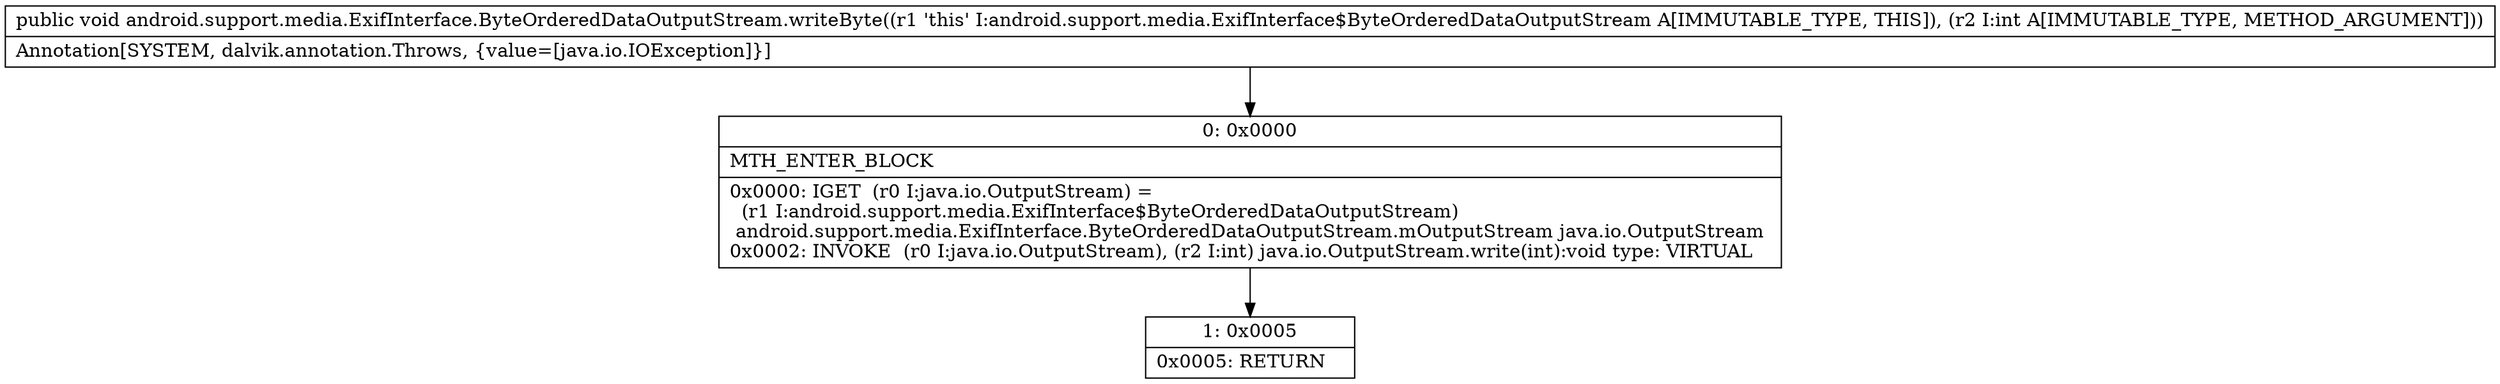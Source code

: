 digraph "CFG forandroid.support.media.ExifInterface.ByteOrderedDataOutputStream.writeByte(I)V" {
Node_0 [shape=record,label="{0\:\ 0x0000|MTH_ENTER_BLOCK\l|0x0000: IGET  (r0 I:java.io.OutputStream) = \l  (r1 I:android.support.media.ExifInterface$ByteOrderedDataOutputStream)\l android.support.media.ExifInterface.ByteOrderedDataOutputStream.mOutputStream java.io.OutputStream \l0x0002: INVOKE  (r0 I:java.io.OutputStream), (r2 I:int) java.io.OutputStream.write(int):void type: VIRTUAL \l}"];
Node_1 [shape=record,label="{1\:\ 0x0005|0x0005: RETURN   \l}"];
MethodNode[shape=record,label="{public void android.support.media.ExifInterface.ByteOrderedDataOutputStream.writeByte((r1 'this' I:android.support.media.ExifInterface$ByteOrderedDataOutputStream A[IMMUTABLE_TYPE, THIS]), (r2 I:int A[IMMUTABLE_TYPE, METHOD_ARGUMENT]))  | Annotation[SYSTEM, dalvik.annotation.Throws, \{value=[java.io.IOException]\}]\l}"];
MethodNode -> Node_0;
Node_0 -> Node_1;
}

